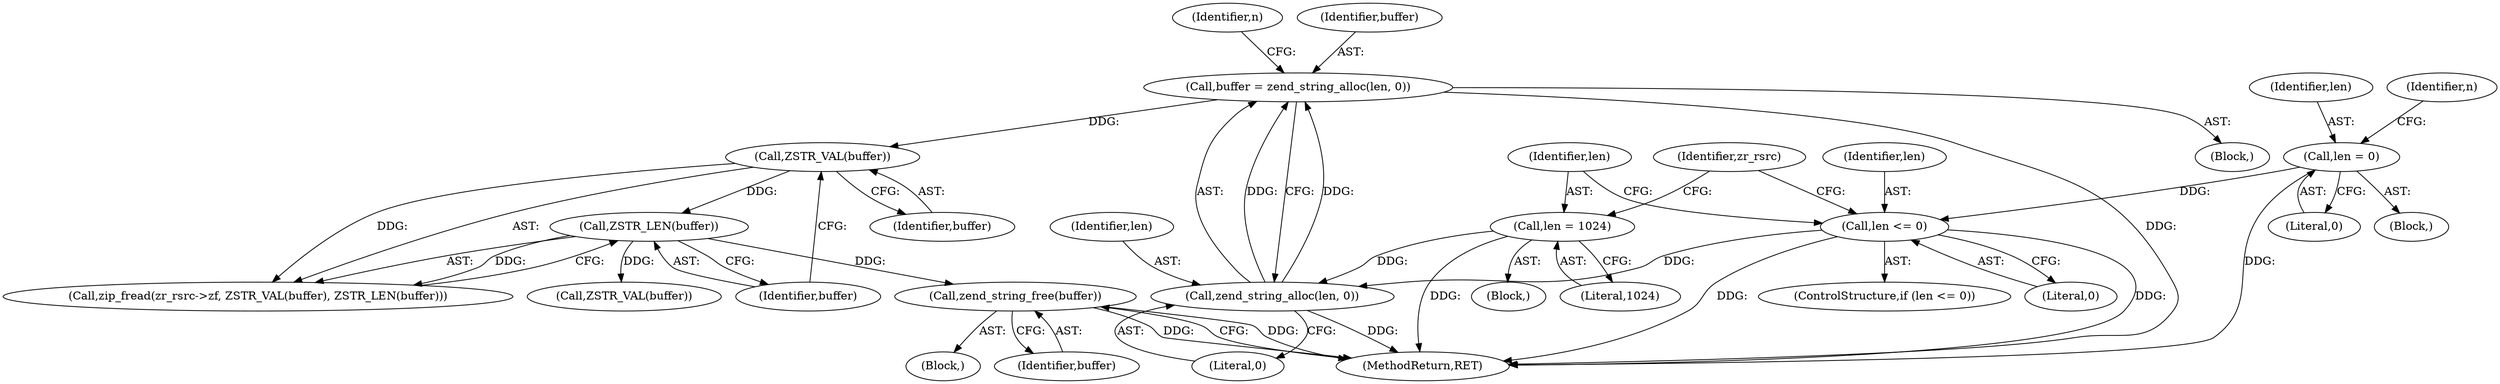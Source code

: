 digraph "1_php-src_3b8d4de300854b3517c7acb239b84f7726c1353c?w=1@API" {
"1000187" [label="(Call,zend_string_free(buffer))"];
"1000166" [label="(Call,ZSTR_LEN(buffer))"];
"1000164" [label="(Call,ZSTR_VAL(buffer))"];
"1000153" [label="(Call,buffer = zend_string_alloc(len, 0))"];
"1000155" [label="(Call,zend_string_alloc(len, 0))"];
"1000141" [label="(Call,len <= 0)"];
"1000105" [label="(Call,len = 0)"];
"1000145" [label="(Call,len = 1024)"];
"1000187" [label="(Call,zend_string_free(buffer))"];
"1000105" [label="(Call,len = 0)"];
"1000146" [label="(Identifier,len)"];
"1000192" [label="(MethodReturn,RET)"];
"1000145" [label="(Call,len = 1024)"];
"1000140" [label="(ControlStructure,if (len <= 0))"];
"1000165" [label="(Identifier,buffer)"];
"1000142" [label="(Identifier,len)"];
"1000186" [label="(Block,)"];
"1000150" [label="(Identifier,zr_rsrc)"];
"1000155" [label="(Call,zend_string_alloc(len, 0))"];
"1000175" [label="(Call,ZSTR_VAL(buffer))"];
"1000164" [label="(Call,ZSTR_VAL(buffer))"];
"1000144" [label="(Block,)"];
"1000143" [label="(Literal,0)"];
"1000152" [label="(Block,)"];
"1000166" [label="(Call,ZSTR_LEN(buffer))"];
"1000147" [label="(Literal,1024)"];
"1000167" [label="(Identifier,buffer)"];
"1000159" [label="(Identifier,n)"];
"1000157" [label="(Literal,0)"];
"1000188" [label="(Identifier,buffer)"];
"1000112" [label="(Identifier,n)"];
"1000106" [label="(Identifier,len)"];
"1000153" [label="(Call,buffer = zend_string_alloc(len, 0))"];
"1000156" [label="(Identifier,len)"];
"1000141" [label="(Call,len <= 0)"];
"1000107" [label="(Literal,0)"];
"1000154" [label="(Identifier,buffer)"];
"1000160" [label="(Call,zip_fread(zr_rsrc->zf, ZSTR_VAL(buffer), ZSTR_LEN(buffer)))"];
"1000102" [label="(Block,)"];
"1000187" -> "1000186"  [label="AST: "];
"1000187" -> "1000188"  [label="CFG: "];
"1000188" -> "1000187"  [label="AST: "];
"1000192" -> "1000187"  [label="CFG: "];
"1000187" -> "1000192"  [label="DDG: "];
"1000187" -> "1000192"  [label="DDG: "];
"1000166" -> "1000187"  [label="DDG: "];
"1000166" -> "1000160"  [label="AST: "];
"1000166" -> "1000167"  [label="CFG: "];
"1000167" -> "1000166"  [label="AST: "];
"1000160" -> "1000166"  [label="CFG: "];
"1000166" -> "1000160"  [label="DDG: "];
"1000164" -> "1000166"  [label="DDG: "];
"1000166" -> "1000175"  [label="DDG: "];
"1000164" -> "1000160"  [label="AST: "];
"1000164" -> "1000165"  [label="CFG: "];
"1000165" -> "1000164"  [label="AST: "];
"1000167" -> "1000164"  [label="CFG: "];
"1000164" -> "1000160"  [label="DDG: "];
"1000153" -> "1000164"  [label="DDG: "];
"1000153" -> "1000152"  [label="AST: "];
"1000153" -> "1000155"  [label="CFG: "];
"1000154" -> "1000153"  [label="AST: "];
"1000155" -> "1000153"  [label="AST: "];
"1000159" -> "1000153"  [label="CFG: "];
"1000153" -> "1000192"  [label="DDG: "];
"1000155" -> "1000153"  [label="DDG: "];
"1000155" -> "1000153"  [label="DDG: "];
"1000155" -> "1000157"  [label="CFG: "];
"1000156" -> "1000155"  [label="AST: "];
"1000157" -> "1000155"  [label="AST: "];
"1000155" -> "1000192"  [label="DDG: "];
"1000141" -> "1000155"  [label="DDG: "];
"1000145" -> "1000155"  [label="DDG: "];
"1000141" -> "1000140"  [label="AST: "];
"1000141" -> "1000143"  [label="CFG: "];
"1000142" -> "1000141"  [label="AST: "];
"1000143" -> "1000141"  [label="AST: "];
"1000146" -> "1000141"  [label="CFG: "];
"1000150" -> "1000141"  [label="CFG: "];
"1000141" -> "1000192"  [label="DDG: "];
"1000141" -> "1000192"  [label="DDG: "];
"1000105" -> "1000141"  [label="DDG: "];
"1000105" -> "1000102"  [label="AST: "];
"1000105" -> "1000107"  [label="CFG: "];
"1000106" -> "1000105"  [label="AST: "];
"1000107" -> "1000105"  [label="AST: "];
"1000112" -> "1000105"  [label="CFG: "];
"1000105" -> "1000192"  [label="DDG: "];
"1000145" -> "1000144"  [label="AST: "];
"1000145" -> "1000147"  [label="CFG: "];
"1000146" -> "1000145"  [label="AST: "];
"1000147" -> "1000145"  [label="AST: "];
"1000150" -> "1000145"  [label="CFG: "];
"1000145" -> "1000192"  [label="DDG: "];
}
